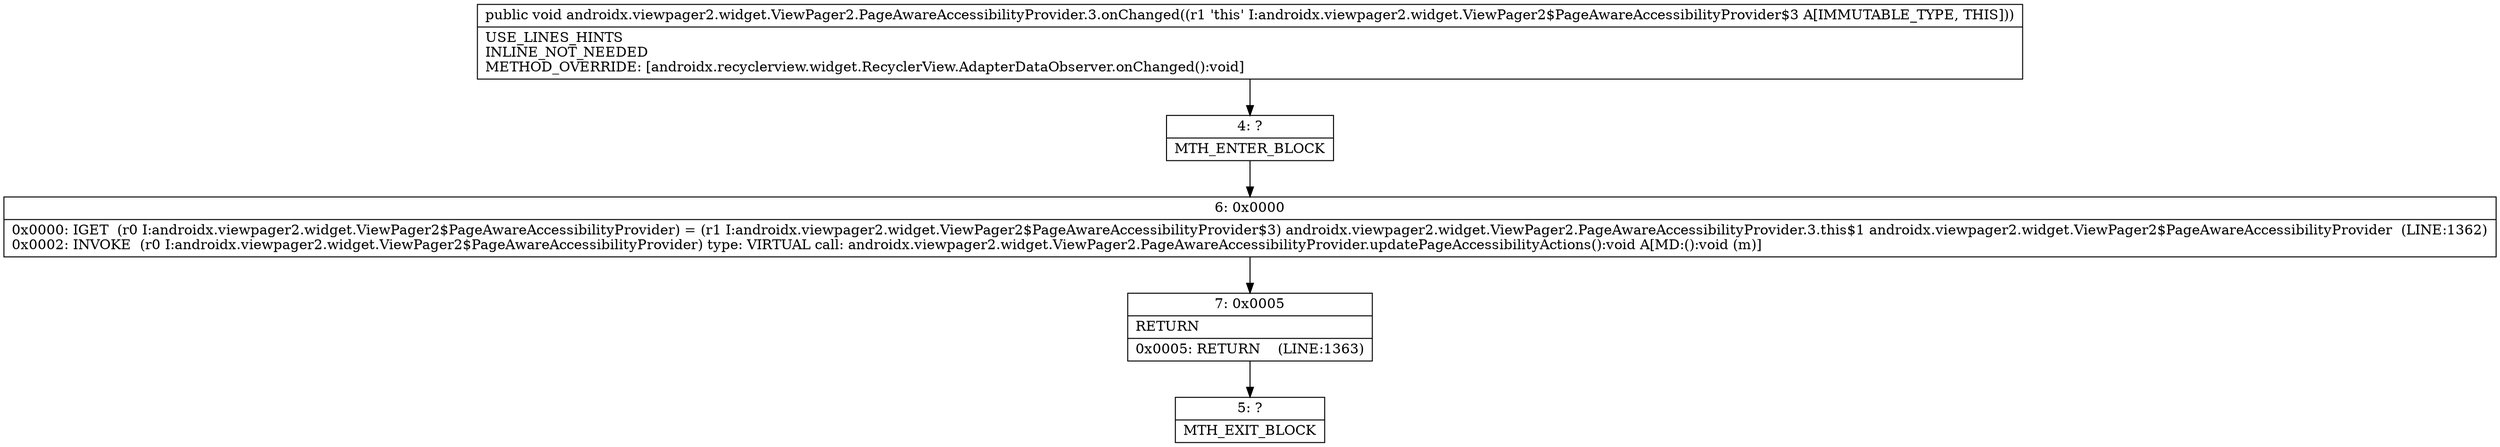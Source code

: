 digraph "CFG forandroidx.viewpager2.widget.ViewPager2.PageAwareAccessibilityProvider.3.onChanged()V" {
Node_4 [shape=record,label="{4\:\ ?|MTH_ENTER_BLOCK\l}"];
Node_6 [shape=record,label="{6\:\ 0x0000|0x0000: IGET  (r0 I:androidx.viewpager2.widget.ViewPager2$PageAwareAccessibilityProvider) = (r1 I:androidx.viewpager2.widget.ViewPager2$PageAwareAccessibilityProvider$3) androidx.viewpager2.widget.ViewPager2.PageAwareAccessibilityProvider.3.this$1 androidx.viewpager2.widget.ViewPager2$PageAwareAccessibilityProvider  (LINE:1362)\l0x0002: INVOKE  (r0 I:androidx.viewpager2.widget.ViewPager2$PageAwareAccessibilityProvider) type: VIRTUAL call: androidx.viewpager2.widget.ViewPager2.PageAwareAccessibilityProvider.updatePageAccessibilityActions():void A[MD:():void (m)]\l}"];
Node_7 [shape=record,label="{7\:\ 0x0005|RETURN\l|0x0005: RETURN    (LINE:1363)\l}"];
Node_5 [shape=record,label="{5\:\ ?|MTH_EXIT_BLOCK\l}"];
MethodNode[shape=record,label="{public void androidx.viewpager2.widget.ViewPager2.PageAwareAccessibilityProvider.3.onChanged((r1 'this' I:androidx.viewpager2.widget.ViewPager2$PageAwareAccessibilityProvider$3 A[IMMUTABLE_TYPE, THIS]))  | USE_LINES_HINTS\lINLINE_NOT_NEEDED\lMETHOD_OVERRIDE: [androidx.recyclerview.widget.RecyclerView.AdapterDataObserver.onChanged():void]\l}"];
MethodNode -> Node_4;Node_4 -> Node_6;
Node_6 -> Node_7;
Node_7 -> Node_5;
}

